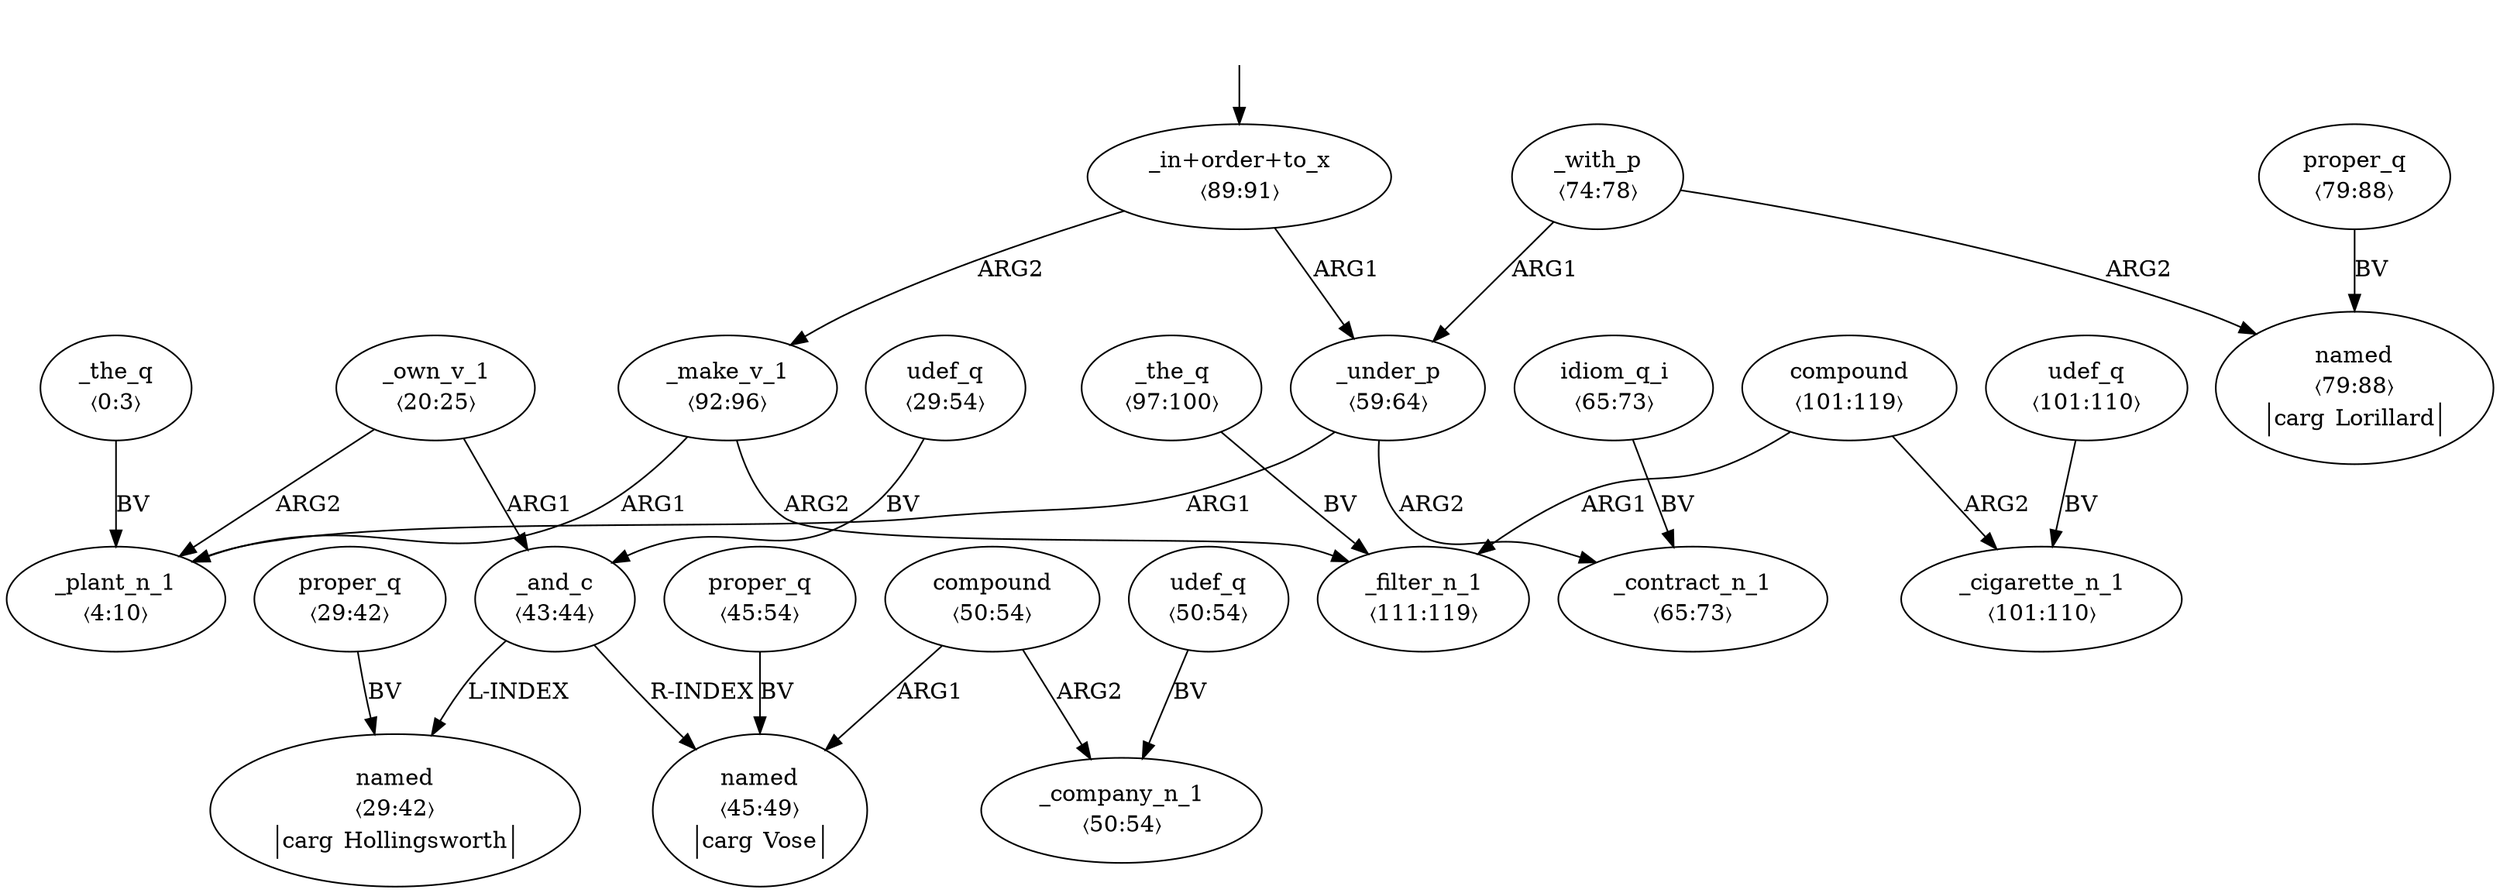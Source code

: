 digraph "20003018" {
  top [ style=invis ];
  top -> 18;
  0 [ label=<<table align="center" border="0" cellspacing="0"><tr><td colspan="2">_the_q</td></tr><tr><td colspan="2">〈0:3〉</td></tr></table>> ];
  1 [ label=<<table align="center" border="0" cellspacing="0"><tr><td colspan="2">_plant_n_1</td></tr><tr><td colspan="2">〈4:10〉</td></tr></table>> ];
  2 [ label=<<table align="center" border="0" cellspacing="0"><tr><td colspan="2">_own_v_1</td></tr><tr><td colspan="2">〈20:25〉</td></tr></table>> ];
  3 [ label=<<table align="center" border="0" cellspacing="0"><tr><td colspan="2">udef_q</td></tr><tr><td colspan="2">〈29:54〉</td></tr></table>> ];
  4 [ label=<<table align="center" border="0" cellspacing="0"><tr><td colspan="2">proper_q</td></tr><tr><td colspan="2">〈29:42〉</td></tr></table>> ];
  5 [ label=<<table align="center" border="0" cellspacing="0"><tr><td colspan="2">named</td></tr><tr><td colspan="2">〈29:42〉</td></tr><tr><td sides="l" border="1" align="left">carg</td><td sides="r" border="1" align="left">Hollingsworth</td></tr></table>> ];
  6 [ label=<<table align="center" border="0" cellspacing="0"><tr><td colspan="2">_and_c</td></tr><tr><td colspan="2">〈43:44〉</td></tr></table>> ];
  7 [ label=<<table align="center" border="0" cellspacing="0"><tr><td colspan="2">proper_q</td></tr><tr><td colspan="2">〈45:54〉</td></tr></table>> ];
  8 [ label=<<table align="center" border="0" cellspacing="0"><tr><td colspan="2">named</td></tr><tr><td colspan="2">〈45:49〉</td></tr><tr><td sides="l" border="1" align="left">carg</td><td sides="r" border="1" align="left">Vose</td></tr></table>> ];
  9 [ label=<<table align="center" border="0" cellspacing="0"><tr><td colspan="2">_company_n_1</td></tr><tr><td colspan="2">〈50:54〉</td></tr></table>> ];
  10 [ label=<<table align="center" border="0" cellspacing="0"><tr><td colspan="2">udef_q</td></tr><tr><td colspan="2">〈50:54〉</td></tr></table>> ];
  11 [ label=<<table align="center" border="0" cellspacing="0"><tr><td colspan="2">compound</td></tr><tr><td colspan="2">〈50:54〉</td></tr></table>> ];
  12 [ label=<<table align="center" border="0" cellspacing="0"><tr><td colspan="2">_under_p</td></tr><tr><td colspan="2">〈59:64〉</td></tr></table>> ];
  13 [ label=<<table align="center" border="0" cellspacing="0"><tr><td colspan="2">idiom_q_i</td></tr><tr><td colspan="2">〈65:73〉</td></tr></table>> ];
  14 [ label=<<table align="center" border="0" cellspacing="0"><tr><td colspan="2">_contract_n_1</td></tr><tr><td colspan="2">〈65:73〉</td></tr></table>> ];
  15 [ label=<<table align="center" border="0" cellspacing="0"><tr><td colspan="2">_with_p</td></tr><tr><td colspan="2">〈74:78〉</td></tr></table>> ];
  16 [ label=<<table align="center" border="0" cellspacing="0"><tr><td colspan="2">proper_q</td></tr><tr><td colspan="2">〈79:88〉</td></tr></table>> ];
  17 [ label=<<table align="center" border="0" cellspacing="0"><tr><td colspan="2">named</td></tr><tr><td colspan="2">〈79:88〉</td></tr><tr><td sides="l" border="1" align="left">carg</td><td sides="r" border="1" align="left">Lorillard</td></tr></table>> ];
  18 [ label=<<table align="center" border="0" cellspacing="0"><tr><td colspan="2">_in+order+to_x</td></tr><tr><td colspan="2">〈89:91〉</td></tr></table>> ];
  19 [ label=<<table align="center" border="0" cellspacing="0"><tr><td colspan="2">_make_v_1</td></tr><tr><td colspan="2">〈92:96〉</td></tr></table>> ];
  20 [ label=<<table align="center" border="0" cellspacing="0"><tr><td colspan="2">_the_q</td></tr><tr><td colspan="2">〈97:100〉</td></tr></table>> ];
  21 [ label=<<table align="center" border="0" cellspacing="0"><tr><td colspan="2">compound</td></tr><tr><td colspan="2">〈101:119〉</td></tr></table>> ];
  22 [ label=<<table align="center" border="0" cellspacing="0"><tr><td colspan="2">udef_q</td></tr><tr><td colspan="2">〈101:110〉</td></tr></table>> ];
  23 [ label=<<table align="center" border="0" cellspacing="0"><tr><td colspan="2">_cigarette_n_1</td></tr><tr><td colspan="2">〈101:110〉</td></tr></table>> ];
  24 [ label=<<table align="center" border="0" cellspacing="0"><tr><td colspan="2">_filter_n_1</td></tr><tr><td colspan="2">〈111:119〉</td></tr></table>> ];
  6 -> 5 [ label="L-INDEX" ];
  2 -> 1 [ label="ARG2" ];
  12 -> 14 [ label="ARG2" ];
  18 -> 19 [ label="ARG2" ];
  22 -> 23 [ label="BV" ];
  19 -> 1 [ label="ARG1" ];
  11 -> 8 [ label="ARG1" ];
  16 -> 17 [ label="BV" ];
  7 -> 8 [ label="BV" ];
  6 -> 8 [ label="R-INDEX" ];
  4 -> 5 [ label="BV" ];
  21 -> 24 [ label="ARG1" ];
  13 -> 14 [ label="BV" ];
  11 -> 9 [ label="ARG2" ];
  21 -> 23 [ label="ARG2" ];
  15 -> 17 [ label="ARG2" ];
  10 -> 9 [ label="BV" ];
  2 -> 6 [ label="ARG1" ];
  12 -> 1 [ label="ARG1" ];
  19 -> 24 [ label="ARG2" ];
  20 -> 24 [ label="BV" ];
  0 -> 1 [ label="BV" ];
  3 -> 6 [ label="BV" ];
  15 -> 12 [ label="ARG1" ];
  18 -> 12 [ label="ARG1" ];
}

